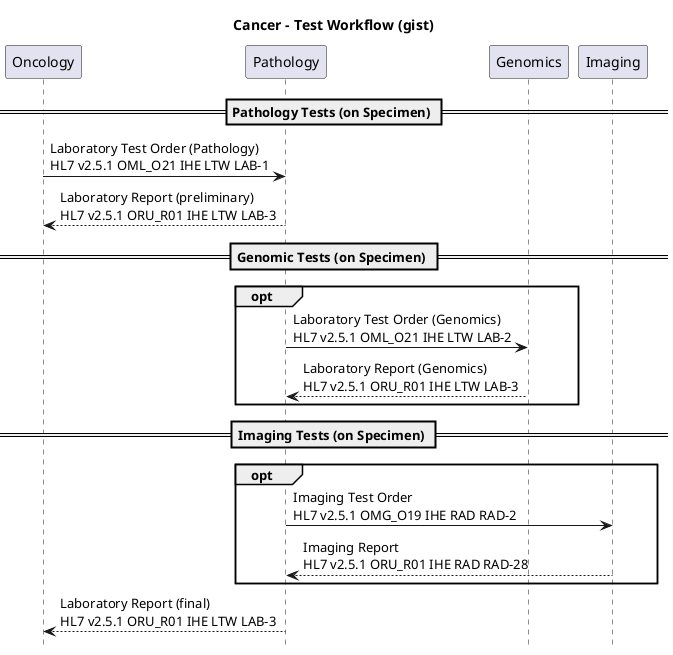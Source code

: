 @startuml

hide footbox

title "Cancer - Test Workflow (gist)"

participant Oncology
participant Pathology
participant Genomics
participant Imaging



== Pathology Tests (on Specimen) ==

Oncology -> Pathology : Laboratory Test Order (Pathology)\nHL7 v2.5.1 OML_O21 IHE LTW LAB-1
Pathology --> Oncology : Laboratory Report (preliminary)\nHL7 v2.5.1 ORU_R01 IHE LTW LAB-3

== Genomic Tests (on Specimen) ==

opt
Pathology -> Genomics: Laboratory Test Order (Genomics)\nHL7 v2.5.1 OML_O21 IHE LTW LAB-2
Genomics --> Pathology: Laboratory Report (Genomics)\nHL7 v2.5.1 ORU_R01 IHE LTW LAB-3
end

== Imaging Tests (on Specimen) ==

opt
Pathology -> Imaging: Imaging Test Order\nHL7 v2.5.1 OMG_O19 IHE RAD RAD-2
Imaging --> Pathology: Imaging Report\nHL7 v2.5.1 ORU_R01 IHE RAD RAD-28
end
Pathology --> Oncology : Laboratory Report (final)\nHL7 v2.5.1 ORU_R01 IHE LTW LAB-3


@enduml
